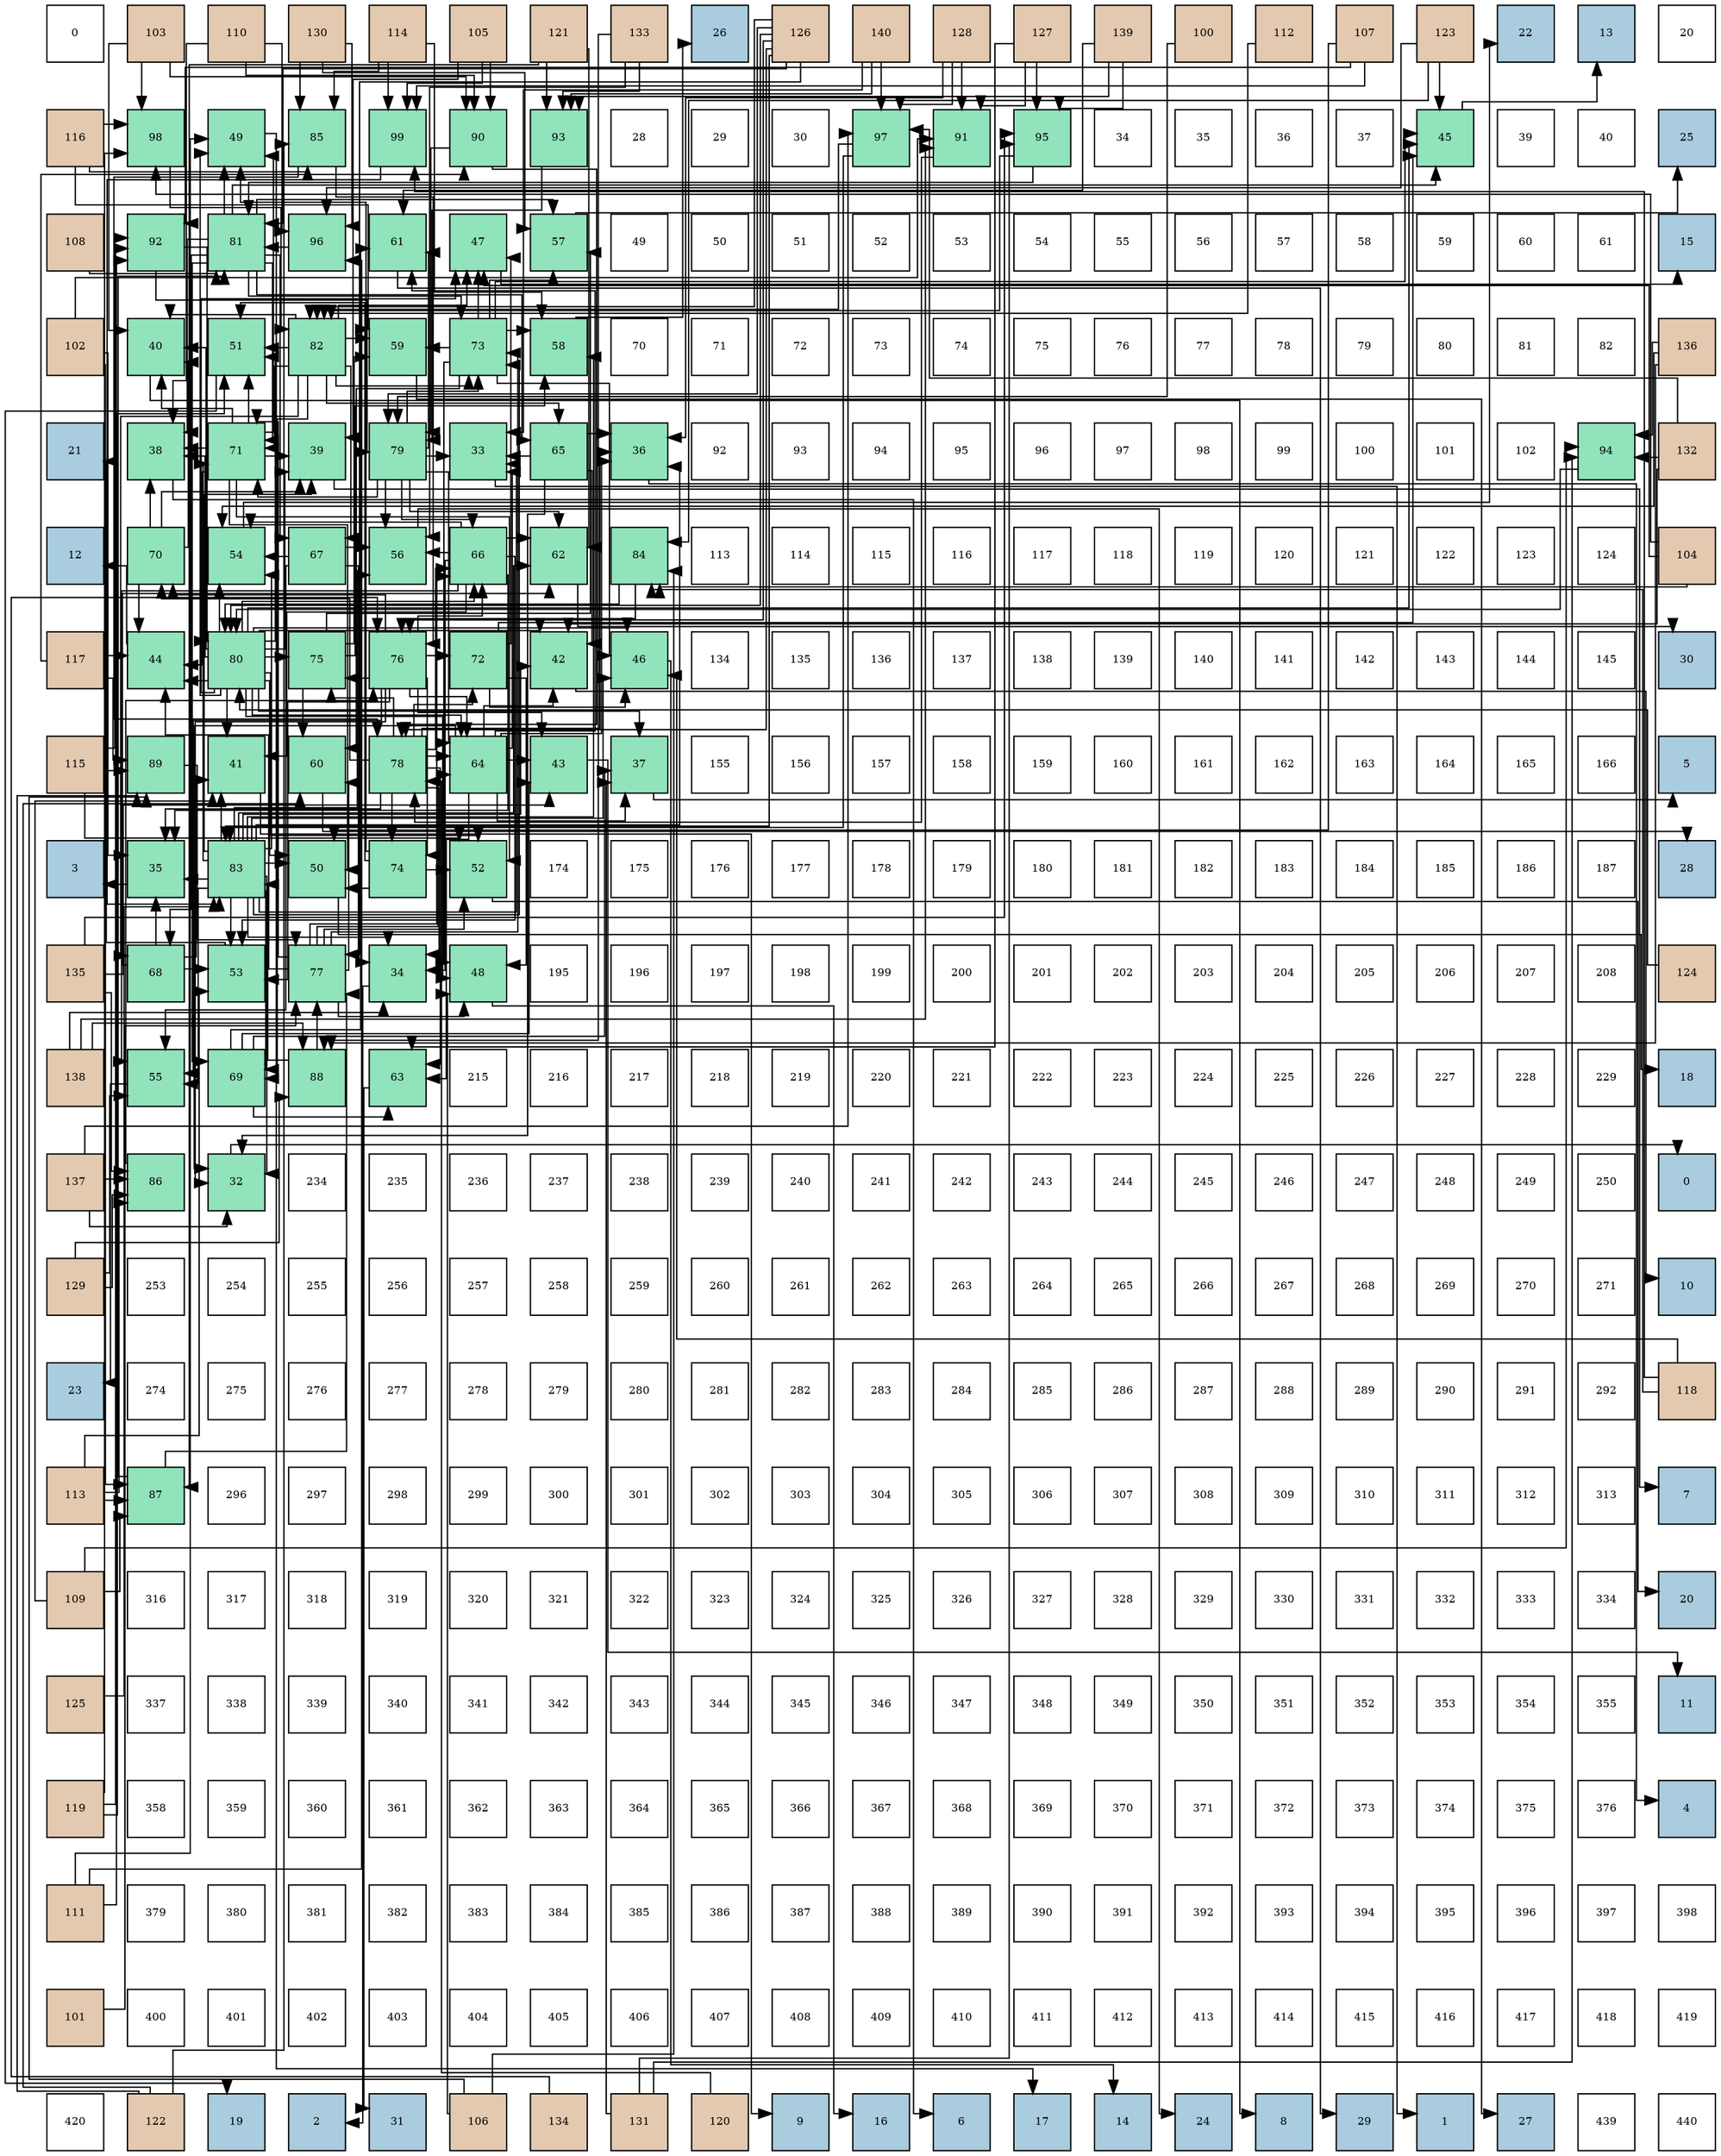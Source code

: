 digraph layout{
 rankdir=TB;
 splines=ortho;
 node [style=filled shape=square fixedsize=true width=0.6];
0[label="0", fontsize=8, fillcolor="#ffffff"];
1[label="103", fontsize=8, fillcolor="#e3c9af"];
2[label="110", fontsize=8, fillcolor="#e3c9af"];
3[label="130", fontsize=8, fillcolor="#e3c9af"];
4[label="114", fontsize=8, fillcolor="#e3c9af"];
5[label="105", fontsize=8, fillcolor="#e3c9af"];
6[label="121", fontsize=8, fillcolor="#e3c9af"];
7[label="133", fontsize=8, fillcolor="#e3c9af"];
8[label="26", fontsize=8, fillcolor="#a9ccde"];
9[label="126", fontsize=8, fillcolor="#e3c9af"];
10[label="140", fontsize=8, fillcolor="#e3c9af"];
11[label="128", fontsize=8, fillcolor="#e3c9af"];
12[label="127", fontsize=8, fillcolor="#e3c9af"];
13[label="139", fontsize=8, fillcolor="#e3c9af"];
14[label="100", fontsize=8, fillcolor="#e3c9af"];
15[label="112", fontsize=8, fillcolor="#e3c9af"];
16[label="107", fontsize=8, fillcolor="#e3c9af"];
17[label="123", fontsize=8, fillcolor="#e3c9af"];
18[label="22", fontsize=8, fillcolor="#a9ccde"];
19[label="13", fontsize=8, fillcolor="#a9ccde"];
20[label="20", fontsize=8, fillcolor="#ffffff"];
21[label="116", fontsize=8, fillcolor="#e3c9af"];
22[label="98", fontsize=8, fillcolor="#91e3bb"];
23[label="49", fontsize=8, fillcolor="#91e3bb"];
24[label="85", fontsize=8, fillcolor="#91e3bb"];
25[label="99", fontsize=8, fillcolor="#91e3bb"];
26[label="90", fontsize=8, fillcolor="#91e3bb"];
27[label="93", fontsize=8, fillcolor="#91e3bb"];
28[label="28", fontsize=8, fillcolor="#ffffff"];
29[label="29", fontsize=8, fillcolor="#ffffff"];
30[label="30", fontsize=8, fillcolor="#ffffff"];
31[label="97", fontsize=8, fillcolor="#91e3bb"];
32[label="91", fontsize=8, fillcolor="#91e3bb"];
33[label="95", fontsize=8, fillcolor="#91e3bb"];
34[label="34", fontsize=8, fillcolor="#ffffff"];
35[label="35", fontsize=8, fillcolor="#ffffff"];
36[label="36", fontsize=8, fillcolor="#ffffff"];
37[label="37", fontsize=8, fillcolor="#ffffff"];
38[label="45", fontsize=8, fillcolor="#91e3bb"];
39[label="39", fontsize=8, fillcolor="#ffffff"];
40[label="40", fontsize=8, fillcolor="#ffffff"];
41[label="25", fontsize=8, fillcolor="#a9ccde"];
42[label="108", fontsize=8, fillcolor="#e3c9af"];
43[label="92", fontsize=8, fillcolor="#91e3bb"];
44[label="81", fontsize=8, fillcolor="#91e3bb"];
45[label="96", fontsize=8, fillcolor="#91e3bb"];
46[label="61", fontsize=8, fillcolor="#91e3bb"];
47[label="47", fontsize=8, fillcolor="#91e3bb"];
48[label="57", fontsize=8, fillcolor="#91e3bb"];
49[label="49", fontsize=8, fillcolor="#ffffff"];
50[label="50", fontsize=8, fillcolor="#ffffff"];
51[label="51", fontsize=8, fillcolor="#ffffff"];
52[label="52", fontsize=8, fillcolor="#ffffff"];
53[label="53", fontsize=8, fillcolor="#ffffff"];
54[label="54", fontsize=8, fillcolor="#ffffff"];
55[label="55", fontsize=8, fillcolor="#ffffff"];
56[label="56", fontsize=8, fillcolor="#ffffff"];
57[label="57", fontsize=8, fillcolor="#ffffff"];
58[label="58", fontsize=8, fillcolor="#ffffff"];
59[label="59", fontsize=8, fillcolor="#ffffff"];
60[label="60", fontsize=8, fillcolor="#ffffff"];
61[label="61", fontsize=8, fillcolor="#ffffff"];
62[label="15", fontsize=8, fillcolor="#a9ccde"];
63[label="102", fontsize=8, fillcolor="#e3c9af"];
64[label="40", fontsize=8, fillcolor="#91e3bb"];
65[label="51", fontsize=8, fillcolor="#91e3bb"];
66[label="82", fontsize=8, fillcolor="#91e3bb"];
67[label="59", fontsize=8, fillcolor="#91e3bb"];
68[label="73", fontsize=8, fillcolor="#91e3bb"];
69[label="58", fontsize=8, fillcolor="#91e3bb"];
70[label="70", fontsize=8, fillcolor="#ffffff"];
71[label="71", fontsize=8, fillcolor="#ffffff"];
72[label="72", fontsize=8, fillcolor="#ffffff"];
73[label="73", fontsize=8, fillcolor="#ffffff"];
74[label="74", fontsize=8, fillcolor="#ffffff"];
75[label="75", fontsize=8, fillcolor="#ffffff"];
76[label="76", fontsize=8, fillcolor="#ffffff"];
77[label="77", fontsize=8, fillcolor="#ffffff"];
78[label="78", fontsize=8, fillcolor="#ffffff"];
79[label="79", fontsize=8, fillcolor="#ffffff"];
80[label="80", fontsize=8, fillcolor="#ffffff"];
81[label="81", fontsize=8, fillcolor="#ffffff"];
82[label="82", fontsize=8, fillcolor="#ffffff"];
83[label="136", fontsize=8, fillcolor="#e3c9af"];
84[label="21", fontsize=8, fillcolor="#a9ccde"];
85[label="38", fontsize=8, fillcolor="#91e3bb"];
86[label="71", fontsize=8, fillcolor="#91e3bb"];
87[label="39", fontsize=8, fillcolor="#91e3bb"];
88[label="79", fontsize=8, fillcolor="#91e3bb"];
89[label="33", fontsize=8, fillcolor="#91e3bb"];
90[label="65", fontsize=8, fillcolor="#91e3bb"];
91[label="36", fontsize=8, fillcolor="#91e3bb"];
92[label="92", fontsize=8, fillcolor="#ffffff"];
93[label="93", fontsize=8, fillcolor="#ffffff"];
94[label="94", fontsize=8, fillcolor="#ffffff"];
95[label="95", fontsize=8, fillcolor="#ffffff"];
96[label="96", fontsize=8, fillcolor="#ffffff"];
97[label="97", fontsize=8, fillcolor="#ffffff"];
98[label="98", fontsize=8, fillcolor="#ffffff"];
99[label="99", fontsize=8, fillcolor="#ffffff"];
100[label="100", fontsize=8, fillcolor="#ffffff"];
101[label="101", fontsize=8, fillcolor="#ffffff"];
102[label="102", fontsize=8, fillcolor="#ffffff"];
103[label="94", fontsize=8, fillcolor="#91e3bb"];
104[label="132", fontsize=8, fillcolor="#e3c9af"];
105[label="12", fontsize=8, fillcolor="#a9ccde"];
106[label="70", fontsize=8, fillcolor="#91e3bb"];
107[label="54", fontsize=8, fillcolor="#91e3bb"];
108[label="67", fontsize=8, fillcolor="#91e3bb"];
109[label="56", fontsize=8, fillcolor="#91e3bb"];
110[label="66", fontsize=8, fillcolor="#91e3bb"];
111[label="62", fontsize=8, fillcolor="#91e3bb"];
112[label="84", fontsize=8, fillcolor="#91e3bb"];
113[label="113", fontsize=8, fillcolor="#ffffff"];
114[label="114", fontsize=8, fillcolor="#ffffff"];
115[label="115", fontsize=8, fillcolor="#ffffff"];
116[label="116", fontsize=8, fillcolor="#ffffff"];
117[label="117", fontsize=8, fillcolor="#ffffff"];
118[label="118", fontsize=8, fillcolor="#ffffff"];
119[label="119", fontsize=8, fillcolor="#ffffff"];
120[label="120", fontsize=8, fillcolor="#ffffff"];
121[label="121", fontsize=8, fillcolor="#ffffff"];
122[label="122", fontsize=8, fillcolor="#ffffff"];
123[label="123", fontsize=8, fillcolor="#ffffff"];
124[label="124", fontsize=8, fillcolor="#ffffff"];
125[label="104", fontsize=8, fillcolor="#e3c9af"];
126[label="117", fontsize=8, fillcolor="#e3c9af"];
127[label="44", fontsize=8, fillcolor="#91e3bb"];
128[label="80", fontsize=8, fillcolor="#91e3bb"];
129[label="75", fontsize=8, fillcolor="#91e3bb"];
130[label="76", fontsize=8, fillcolor="#91e3bb"];
131[label="72", fontsize=8, fillcolor="#91e3bb"];
132[label="42", fontsize=8, fillcolor="#91e3bb"];
133[label="46", fontsize=8, fillcolor="#91e3bb"];
134[label="134", fontsize=8, fillcolor="#ffffff"];
135[label="135", fontsize=8, fillcolor="#ffffff"];
136[label="136", fontsize=8, fillcolor="#ffffff"];
137[label="137", fontsize=8, fillcolor="#ffffff"];
138[label="138", fontsize=8, fillcolor="#ffffff"];
139[label="139", fontsize=8, fillcolor="#ffffff"];
140[label="140", fontsize=8, fillcolor="#ffffff"];
141[label="141", fontsize=8, fillcolor="#ffffff"];
142[label="142", fontsize=8, fillcolor="#ffffff"];
143[label="143", fontsize=8, fillcolor="#ffffff"];
144[label="144", fontsize=8, fillcolor="#ffffff"];
145[label="145", fontsize=8, fillcolor="#ffffff"];
146[label="30", fontsize=8, fillcolor="#a9ccde"];
147[label="115", fontsize=8, fillcolor="#e3c9af"];
148[label="89", fontsize=8, fillcolor="#91e3bb"];
149[label="41", fontsize=8, fillcolor="#91e3bb"];
150[label="60", fontsize=8, fillcolor="#91e3bb"];
151[label="78", fontsize=8, fillcolor="#91e3bb"];
152[label="64", fontsize=8, fillcolor="#91e3bb"];
153[label="43", fontsize=8, fillcolor="#91e3bb"];
154[label="37", fontsize=8, fillcolor="#91e3bb"];
155[label="155", fontsize=8, fillcolor="#ffffff"];
156[label="156", fontsize=8, fillcolor="#ffffff"];
157[label="157", fontsize=8, fillcolor="#ffffff"];
158[label="158", fontsize=8, fillcolor="#ffffff"];
159[label="159", fontsize=8, fillcolor="#ffffff"];
160[label="160", fontsize=8, fillcolor="#ffffff"];
161[label="161", fontsize=8, fillcolor="#ffffff"];
162[label="162", fontsize=8, fillcolor="#ffffff"];
163[label="163", fontsize=8, fillcolor="#ffffff"];
164[label="164", fontsize=8, fillcolor="#ffffff"];
165[label="165", fontsize=8, fillcolor="#ffffff"];
166[label="166", fontsize=8, fillcolor="#ffffff"];
167[label="5", fontsize=8, fillcolor="#a9ccde"];
168[label="3", fontsize=8, fillcolor="#a9ccde"];
169[label="35", fontsize=8, fillcolor="#91e3bb"];
170[label="83", fontsize=8, fillcolor="#91e3bb"];
171[label="50", fontsize=8, fillcolor="#91e3bb"];
172[label="74", fontsize=8, fillcolor="#91e3bb"];
173[label="52", fontsize=8, fillcolor="#91e3bb"];
174[label="174", fontsize=8, fillcolor="#ffffff"];
175[label="175", fontsize=8, fillcolor="#ffffff"];
176[label="176", fontsize=8, fillcolor="#ffffff"];
177[label="177", fontsize=8, fillcolor="#ffffff"];
178[label="178", fontsize=8, fillcolor="#ffffff"];
179[label="179", fontsize=8, fillcolor="#ffffff"];
180[label="180", fontsize=8, fillcolor="#ffffff"];
181[label="181", fontsize=8, fillcolor="#ffffff"];
182[label="182", fontsize=8, fillcolor="#ffffff"];
183[label="183", fontsize=8, fillcolor="#ffffff"];
184[label="184", fontsize=8, fillcolor="#ffffff"];
185[label="185", fontsize=8, fillcolor="#ffffff"];
186[label="186", fontsize=8, fillcolor="#ffffff"];
187[label="187", fontsize=8, fillcolor="#ffffff"];
188[label="28", fontsize=8, fillcolor="#a9ccde"];
189[label="135", fontsize=8, fillcolor="#e3c9af"];
190[label="68", fontsize=8, fillcolor="#91e3bb"];
191[label="53", fontsize=8, fillcolor="#91e3bb"];
192[label="77", fontsize=8, fillcolor="#91e3bb"];
193[label="34", fontsize=8, fillcolor="#91e3bb"];
194[label="48", fontsize=8, fillcolor="#91e3bb"];
195[label="195", fontsize=8, fillcolor="#ffffff"];
196[label="196", fontsize=8, fillcolor="#ffffff"];
197[label="197", fontsize=8, fillcolor="#ffffff"];
198[label="198", fontsize=8, fillcolor="#ffffff"];
199[label="199", fontsize=8, fillcolor="#ffffff"];
200[label="200", fontsize=8, fillcolor="#ffffff"];
201[label="201", fontsize=8, fillcolor="#ffffff"];
202[label="202", fontsize=8, fillcolor="#ffffff"];
203[label="203", fontsize=8, fillcolor="#ffffff"];
204[label="204", fontsize=8, fillcolor="#ffffff"];
205[label="205", fontsize=8, fillcolor="#ffffff"];
206[label="206", fontsize=8, fillcolor="#ffffff"];
207[label="207", fontsize=8, fillcolor="#ffffff"];
208[label="208", fontsize=8, fillcolor="#ffffff"];
209[label="124", fontsize=8, fillcolor="#e3c9af"];
210[label="138", fontsize=8, fillcolor="#e3c9af"];
211[label="55", fontsize=8, fillcolor="#91e3bb"];
212[label="69", fontsize=8, fillcolor="#91e3bb"];
213[label="88", fontsize=8, fillcolor="#91e3bb"];
214[label="63", fontsize=8, fillcolor="#91e3bb"];
215[label="215", fontsize=8, fillcolor="#ffffff"];
216[label="216", fontsize=8, fillcolor="#ffffff"];
217[label="217", fontsize=8, fillcolor="#ffffff"];
218[label="218", fontsize=8, fillcolor="#ffffff"];
219[label="219", fontsize=8, fillcolor="#ffffff"];
220[label="220", fontsize=8, fillcolor="#ffffff"];
221[label="221", fontsize=8, fillcolor="#ffffff"];
222[label="222", fontsize=8, fillcolor="#ffffff"];
223[label="223", fontsize=8, fillcolor="#ffffff"];
224[label="224", fontsize=8, fillcolor="#ffffff"];
225[label="225", fontsize=8, fillcolor="#ffffff"];
226[label="226", fontsize=8, fillcolor="#ffffff"];
227[label="227", fontsize=8, fillcolor="#ffffff"];
228[label="228", fontsize=8, fillcolor="#ffffff"];
229[label="229", fontsize=8, fillcolor="#ffffff"];
230[label="18", fontsize=8, fillcolor="#a9ccde"];
231[label="137", fontsize=8, fillcolor="#e3c9af"];
232[label="86", fontsize=8, fillcolor="#91e3bb"];
233[label="32", fontsize=8, fillcolor="#91e3bb"];
234[label="234", fontsize=8, fillcolor="#ffffff"];
235[label="235", fontsize=8, fillcolor="#ffffff"];
236[label="236", fontsize=8, fillcolor="#ffffff"];
237[label="237", fontsize=8, fillcolor="#ffffff"];
238[label="238", fontsize=8, fillcolor="#ffffff"];
239[label="239", fontsize=8, fillcolor="#ffffff"];
240[label="240", fontsize=8, fillcolor="#ffffff"];
241[label="241", fontsize=8, fillcolor="#ffffff"];
242[label="242", fontsize=8, fillcolor="#ffffff"];
243[label="243", fontsize=8, fillcolor="#ffffff"];
244[label="244", fontsize=8, fillcolor="#ffffff"];
245[label="245", fontsize=8, fillcolor="#ffffff"];
246[label="246", fontsize=8, fillcolor="#ffffff"];
247[label="247", fontsize=8, fillcolor="#ffffff"];
248[label="248", fontsize=8, fillcolor="#ffffff"];
249[label="249", fontsize=8, fillcolor="#ffffff"];
250[label="250", fontsize=8, fillcolor="#ffffff"];
251[label="0", fontsize=8, fillcolor="#a9ccde"];
252[label="129", fontsize=8, fillcolor="#e3c9af"];
253[label="253", fontsize=8, fillcolor="#ffffff"];
254[label="254", fontsize=8, fillcolor="#ffffff"];
255[label="255", fontsize=8, fillcolor="#ffffff"];
256[label="256", fontsize=8, fillcolor="#ffffff"];
257[label="257", fontsize=8, fillcolor="#ffffff"];
258[label="258", fontsize=8, fillcolor="#ffffff"];
259[label="259", fontsize=8, fillcolor="#ffffff"];
260[label="260", fontsize=8, fillcolor="#ffffff"];
261[label="261", fontsize=8, fillcolor="#ffffff"];
262[label="262", fontsize=8, fillcolor="#ffffff"];
263[label="263", fontsize=8, fillcolor="#ffffff"];
264[label="264", fontsize=8, fillcolor="#ffffff"];
265[label="265", fontsize=8, fillcolor="#ffffff"];
266[label="266", fontsize=8, fillcolor="#ffffff"];
267[label="267", fontsize=8, fillcolor="#ffffff"];
268[label="268", fontsize=8, fillcolor="#ffffff"];
269[label="269", fontsize=8, fillcolor="#ffffff"];
270[label="270", fontsize=8, fillcolor="#ffffff"];
271[label="271", fontsize=8, fillcolor="#ffffff"];
272[label="10", fontsize=8, fillcolor="#a9ccde"];
273[label="23", fontsize=8, fillcolor="#a9ccde"];
274[label="274", fontsize=8, fillcolor="#ffffff"];
275[label="275", fontsize=8, fillcolor="#ffffff"];
276[label="276", fontsize=8, fillcolor="#ffffff"];
277[label="277", fontsize=8, fillcolor="#ffffff"];
278[label="278", fontsize=8, fillcolor="#ffffff"];
279[label="279", fontsize=8, fillcolor="#ffffff"];
280[label="280", fontsize=8, fillcolor="#ffffff"];
281[label="281", fontsize=8, fillcolor="#ffffff"];
282[label="282", fontsize=8, fillcolor="#ffffff"];
283[label="283", fontsize=8, fillcolor="#ffffff"];
284[label="284", fontsize=8, fillcolor="#ffffff"];
285[label="285", fontsize=8, fillcolor="#ffffff"];
286[label="286", fontsize=8, fillcolor="#ffffff"];
287[label="287", fontsize=8, fillcolor="#ffffff"];
288[label="288", fontsize=8, fillcolor="#ffffff"];
289[label="289", fontsize=8, fillcolor="#ffffff"];
290[label="290", fontsize=8, fillcolor="#ffffff"];
291[label="291", fontsize=8, fillcolor="#ffffff"];
292[label="292", fontsize=8, fillcolor="#ffffff"];
293[label="118", fontsize=8, fillcolor="#e3c9af"];
294[label="113", fontsize=8, fillcolor="#e3c9af"];
295[label="87", fontsize=8, fillcolor="#91e3bb"];
296[label="296", fontsize=8, fillcolor="#ffffff"];
297[label="297", fontsize=8, fillcolor="#ffffff"];
298[label="298", fontsize=8, fillcolor="#ffffff"];
299[label="299", fontsize=8, fillcolor="#ffffff"];
300[label="300", fontsize=8, fillcolor="#ffffff"];
301[label="301", fontsize=8, fillcolor="#ffffff"];
302[label="302", fontsize=8, fillcolor="#ffffff"];
303[label="303", fontsize=8, fillcolor="#ffffff"];
304[label="304", fontsize=8, fillcolor="#ffffff"];
305[label="305", fontsize=8, fillcolor="#ffffff"];
306[label="306", fontsize=8, fillcolor="#ffffff"];
307[label="307", fontsize=8, fillcolor="#ffffff"];
308[label="308", fontsize=8, fillcolor="#ffffff"];
309[label="309", fontsize=8, fillcolor="#ffffff"];
310[label="310", fontsize=8, fillcolor="#ffffff"];
311[label="311", fontsize=8, fillcolor="#ffffff"];
312[label="312", fontsize=8, fillcolor="#ffffff"];
313[label="313", fontsize=8, fillcolor="#ffffff"];
314[label="7", fontsize=8, fillcolor="#a9ccde"];
315[label="109", fontsize=8, fillcolor="#e3c9af"];
316[label="316", fontsize=8, fillcolor="#ffffff"];
317[label="317", fontsize=8, fillcolor="#ffffff"];
318[label="318", fontsize=8, fillcolor="#ffffff"];
319[label="319", fontsize=8, fillcolor="#ffffff"];
320[label="320", fontsize=8, fillcolor="#ffffff"];
321[label="321", fontsize=8, fillcolor="#ffffff"];
322[label="322", fontsize=8, fillcolor="#ffffff"];
323[label="323", fontsize=8, fillcolor="#ffffff"];
324[label="324", fontsize=8, fillcolor="#ffffff"];
325[label="325", fontsize=8, fillcolor="#ffffff"];
326[label="326", fontsize=8, fillcolor="#ffffff"];
327[label="327", fontsize=8, fillcolor="#ffffff"];
328[label="328", fontsize=8, fillcolor="#ffffff"];
329[label="329", fontsize=8, fillcolor="#ffffff"];
330[label="330", fontsize=8, fillcolor="#ffffff"];
331[label="331", fontsize=8, fillcolor="#ffffff"];
332[label="332", fontsize=8, fillcolor="#ffffff"];
333[label="333", fontsize=8, fillcolor="#ffffff"];
334[label="334", fontsize=8, fillcolor="#ffffff"];
335[label="20", fontsize=8, fillcolor="#a9ccde"];
336[label="125", fontsize=8, fillcolor="#e3c9af"];
337[label="337", fontsize=8, fillcolor="#ffffff"];
338[label="338", fontsize=8, fillcolor="#ffffff"];
339[label="339", fontsize=8, fillcolor="#ffffff"];
340[label="340", fontsize=8, fillcolor="#ffffff"];
341[label="341", fontsize=8, fillcolor="#ffffff"];
342[label="342", fontsize=8, fillcolor="#ffffff"];
343[label="343", fontsize=8, fillcolor="#ffffff"];
344[label="344", fontsize=8, fillcolor="#ffffff"];
345[label="345", fontsize=8, fillcolor="#ffffff"];
346[label="346", fontsize=8, fillcolor="#ffffff"];
347[label="347", fontsize=8, fillcolor="#ffffff"];
348[label="348", fontsize=8, fillcolor="#ffffff"];
349[label="349", fontsize=8, fillcolor="#ffffff"];
350[label="350", fontsize=8, fillcolor="#ffffff"];
351[label="351", fontsize=8, fillcolor="#ffffff"];
352[label="352", fontsize=8, fillcolor="#ffffff"];
353[label="353", fontsize=8, fillcolor="#ffffff"];
354[label="354", fontsize=8, fillcolor="#ffffff"];
355[label="355", fontsize=8, fillcolor="#ffffff"];
356[label="11", fontsize=8, fillcolor="#a9ccde"];
357[label="119", fontsize=8, fillcolor="#e3c9af"];
358[label="358", fontsize=8, fillcolor="#ffffff"];
359[label="359", fontsize=8, fillcolor="#ffffff"];
360[label="360", fontsize=8, fillcolor="#ffffff"];
361[label="361", fontsize=8, fillcolor="#ffffff"];
362[label="362", fontsize=8, fillcolor="#ffffff"];
363[label="363", fontsize=8, fillcolor="#ffffff"];
364[label="364", fontsize=8, fillcolor="#ffffff"];
365[label="365", fontsize=8, fillcolor="#ffffff"];
366[label="366", fontsize=8, fillcolor="#ffffff"];
367[label="367", fontsize=8, fillcolor="#ffffff"];
368[label="368", fontsize=8, fillcolor="#ffffff"];
369[label="369", fontsize=8, fillcolor="#ffffff"];
370[label="370", fontsize=8, fillcolor="#ffffff"];
371[label="371", fontsize=8, fillcolor="#ffffff"];
372[label="372", fontsize=8, fillcolor="#ffffff"];
373[label="373", fontsize=8, fillcolor="#ffffff"];
374[label="374", fontsize=8, fillcolor="#ffffff"];
375[label="375", fontsize=8, fillcolor="#ffffff"];
376[label="376", fontsize=8, fillcolor="#ffffff"];
377[label="4", fontsize=8, fillcolor="#a9ccde"];
378[label="111", fontsize=8, fillcolor="#e3c9af"];
379[label="379", fontsize=8, fillcolor="#ffffff"];
380[label="380", fontsize=8, fillcolor="#ffffff"];
381[label="381", fontsize=8, fillcolor="#ffffff"];
382[label="382", fontsize=8, fillcolor="#ffffff"];
383[label="383", fontsize=8, fillcolor="#ffffff"];
384[label="384", fontsize=8, fillcolor="#ffffff"];
385[label="385", fontsize=8, fillcolor="#ffffff"];
386[label="386", fontsize=8, fillcolor="#ffffff"];
387[label="387", fontsize=8, fillcolor="#ffffff"];
388[label="388", fontsize=8, fillcolor="#ffffff"];
389[label="389", fontsize=8, fillcolor="#ffffff"];
390[label="390", fontsize=8, fillcolor="#ffffff"];
391[label="391", fontsize=8, fillcolor="#ffffff"];
392[label="392", fontsize=8, fillcolor="#ffffff"];
393[label="393", fontsize=8, fillcolor="#ffffff"];
394[label="394", fontsize=8, fillcolor="#ffffff"];
395[label="395", fontsize=8, fillcolor="#ffffff"];
396[label="396", fontsize=8, fillcolor="#ffffff"];
397[label="397", fontsize=8, fillcolor="#ffffff"];
398[label="398", fontsize=8, fillcolor="#ffffff"];
399[label="101", fontsize=8, fillcolor="#e3c9af"];
400[label="400", fontsize=8, fillcolor="#ffffff"];
401[label="401", fontsize=8, fillcolor="#ffffff"];
402[label="402", fontsize=8, fillcolor="#ffffff"];
403[label="403", fontsize=8, fillcolor="#ffffff"];
404[label="404", fontsize=8, fillcolor="#ffffff"];
405[label="405", fontsize=8, fillcolor="#ffffff"];
406[label="406", fontsize=8, fillcolor="#ffffff"];
407[label="407", fontsize=8, fillcolor="#ffffff"];
408[label="408", fontsize=8, fillcolor="#ffffff"];
409[label="409", fontsize=8, fillcolor="#ffffff"];
410[label="410", fontsize=8, fillcolor="#ffffff"];
411[label="411", fontsize=8, fillcolor="#ffffff"];
412[label="412", fontsize=8, fillcolor="#ffffff"];
413[label="413", fontsize=8, fillcolor="#ffffff"];
414[label="414", fontsize=8, fillcolor="#ffffff"];
415[label="415", fontsize=8, fillcolor="#ffffff"];
416[label="416", fontsize=8, fillcolor="#ffffff"];
417[label="417", fontsize=8, fillcolor="#ffffff"];
418[label="418", fontsize=8, fillcolor="#ffffff"];
419[label="419", fontsize=8, fillcolor="#ffffff"];
420[label="420", fontsize=8, fillcolor="#ffffff"];
421[label="122", fontsize=8, fillcolor="#e3c9af"];
422[label="19", fontsize=8, fillcolor="#a9ccde"];
423[label="2", fontsize=8, fillcolor="#a9ccde"];
424[label="31", fontsize=8, fillcolor="#a9ccde"];
425[label="106", fontsize=8, fillcolor="#e3c9af"];
426[label="134", fontsize=8, fillcolor="#e3c9af"];
427[label="131", fontsize=8, fillcolor="#e3c9af"];
428[label="120", fontsize=8, fillcolor="#e3c9af"];
429[label="9", fontsize=8, fillcolor="#a9ccde"];
430[label="16", fontsize=8, fillcolor="#a9ccde"];
431[label="6", fontsize=8, fillcolor="#a9ccde"];
432[label="17", fontsize=8, fillcolor="#a9ccde"];
433[label="14", fontsize=8, fillcolor="#a9ccde"];
434[label="24", fontsize=8, fillcolor="#a9ccde"];
435[label="8", fontsize=8, fillcolor="#a9ccde"];
436[label="29", fontsize=8, fillcolor="#a9ccde"];
437[label="1", fontsize=8, fillcolor="#a9ccde"];
438[label="27", fontsize=8, fillcolor="#a9ccde"];
439[label="439", fontsize=8, fillcolor="#ffffff"];
440[label="440", fontsize=8, fillcolor="#ffffff"];
edge [constraint=false, style=vis];233 -> 251;
89 -> 437;
193 -> 423;
169 -> 168;
91 -> 377;
154 -> 167;
85 -> 431;
87 -> 314;
64 -> 435;
149 -> 429;
132 -> 272;
153 -> 356;
127 -> 105;
38 -> 19;
133 -> 433;
47 -> 62;
194 -> 430;
23 -> 432;
171 -> 230;
65 -> 422;
173 -> 335;
191 -> 84;
107 -> 18;
211 -> 273;
109 -> 434;
48 -> 41;
69 -> 8;
67 -> 438;
150 -> 188;
46 -> 436;
111 -> 146;
214 -> 424;
152 -> 233;
152 -> 89;
152 -> 91;
152 -> 154;
152 -> 132;
152 -> 153;
152 -> 46;
152 -> 214;
90 -> 233;
90 -> 89;
90 -> 91;
90 -> 132;
110 -> 193;
110 -> 169;
110 -> 149;
110 -> 191;
110 -> 107;
110 -> 211;
110 -> 109;
110 -> 111;
108 -> 193;
108 -> 107;
108 -> 211;
108 -> 109;
190 -> 169;
190 -> 149;
190 -> 191;
190 -> 111;
212 -> 154;
212 -> 153;
212 -> 46;
212 -> 214;
106 -> 85;
106 -> 87;
106 -> 64;
106 -> 127;
86 -> 85;
86 -> 87;
86 -> 64;
86 -> 127;
86 -> 23;
86 -> 171;
86 -> 65;
86 -> 173;
131 -> 38;
131 -> 133;
131 -> 47;
131 -> 194;
68 -> 38;
68 -> 133;
68 -> 47;
68 -> 194;
68 -> 48;
68 -> 69;
68 -> 67;
68 -> 150;
172 -> 23;
172 -> 171;
172 -> 65;
172 -> 173;
129 -> 48;
129 -> 69;
129 -> 67;
129 -> 150;
130 -> 233;
130 -> 153;
130 -> 191;
130 -> 211;
130 -> 152;
130 -> 110;
130 -> 106;
130 -> 131;
130 -> 172;
130 -> 129;
192 -> 127;
192 -> 194;
192 -> 173;
192 -> 150;
192 -> 152;
192 -> 110;
192 -> 86;
192 -> 68;
151 -> 193;
151 -> 169;
151 -> 91;
151 -> 214;
151 -> 152;
151 -> 110;
151 -> 106;
151 -> 131;
151 -> 172;
151 -> 129;
88 -> 89;
88 -> 109;
88 -> 46;
88 -> 111;
88 -> 152;
88 -> 110;
88 -> 86;
88 -> 68;
128 -> 154;
128 -> 85;
128 -> 87;
128 -> 64;
128 -> 149;
128 -> 132;
128 -> 127;
128 -> 38;
128 -> 133;
128 -> 47;
128 -> 194;
128 -> 23;
128 -> 171;
128 -> 65;
128 -> 173;
128 -> 107;
128 -> 152;
128 -> 110;
128 -> 129;
44 -> 85;
44 -> 38;
44 -> 23;
44 -> 48;
44 -> 90;
44 -> 108;
44 -> 190;
44 -> 212;
44 -> 86;
44 -> 68;
66 -> 64;
66 -> 47;
66 -> 65;
66 -> 67;
66 -> 90;
66 -> 108;
66 -> 190;
66 -> 212;
66 -> 86;
66 -> 68;
170 -> 233;
170 -> 89;
170 -> 193;
170 -> 169;
170 -> 91;
170 -> 87;
170 -> 149;
170 -> 132;
170 -> 133;
170 -> 171;
170 -> 191;
170 -> 107;
170 -> 211;
170 -> 109;
170 -> 69;
170 -> 111;
170 -> 212;
170 -> 86;
170 -> 68;
112 -> 130;
112 -> 128;
24 -> 130;
24 -> 151;
232 -> 130;
295 -> 192;
295 -> 44;
213 -> 192;
213 -> 170;
148 -> 192;
26 -> 151;
26 -> 88;
32 -> 151;
43 -> 88;
43 -> 128;
27 -> 88;
103 -> 128;
33 -> 44;
33 -> 66;
45 -> 44;
31 -> 66;
31 -> 170;
22 -> 66;
25 -> 170;
14 -> 88;
399 -> 192;
63 -> 169;
63 -> 295;
63 -> 32;
1 -> 64;
1 -> 26;
1 -> 22;
125 -> 47;
125 -> 112;
125 -> 22;
5 -> 87;
5 -> 26;
5 -> 25;
425 -> 194;
425 -> 112;
425 -> 148;
16 -> 171;
16 -> 43;
16 -> 25;
42 -> 44;
315 -> 149;
315 -> 295;
315 -> 103;
2 -> 85;
2 -> 26;
2 -> 45;
378 -> 23;
378 -> 43;
378 -> 45;
15 -> 66;
294 -> 191;
294 -> 232;
294 -> 295;
4 -> 69;
4 -> 24;
4 -> 25;
147 -> 173;
147 -> 148;
147 -> 43;
21 -> 67;
21 -> 24;
21 -> 22;
126 -> 127;
126 -> 148;
126 -> 26;
293 -> 133;
293 -> 112;
293 -> 25;
357 -> 65;
357 -> 43;
357 -> 22;
428 -> 151;
6 -> 111;
6 -> 295;
6 -> 27;
421 -> 150;
421 -> 24;
421 -> 148;
17 -> 38;
17 -> 112;
17 -> 45;
209 -> 128;
336 -> 170;
9 -> 130;
9 -> 192;
9 -> 151;
9 -> 88;
9 -> 128;
9 -> 44;
9 -> 66;
9 -> 170;
12 -> 214;
12 -> 32;
12 -> 33;
11 -> 91;
11 -> 32;
11 -> 31;
252 -> 211;
252 -> 232;
252 -> 213;
3 -> 48;
3 -> 24;
3 -> 45;
427 -> 154;
427 -> 103;
427 -> 33;
104 -> 132;
104 -> 103;
104 -> 31;
7 -> 109;
7 -> 213;
7 -> 27;
426 -> 130;
189 -> 153;
189 -> 232;
189 -> 33;
83 -> 107;
83 -> 213;
83 -> 103;
231 -> 233;
231 -> 232;
231 -> 31;
210 -> 193;
210 -> 213;
210 -> 32;
13 -> 46;
13 -> 27;
13 -> 33;
10 -> 89;
10 -> 27;
10 -> 31;
edge [constraint=true, style=invis];
0 -> 21 -> 42 -> 63 -> 84 -> 105 -> 126 -> 147 -> 168 -> 189 -> 210 -> 231 -> 252 -> 273 -> 294 -> 315 -> 336 -> 357 -> 378 -> 399 -> 420;
1 -> 22 -> 43 -> 64 -> 85 -> 106 -> 127 -> 148 -> 169 -> 190 -> 211 -> 232 -> 253 -> 274 -> 295 -> 316 -> 337 -> 358 -> 379 -> 400 -> 421;
2 -> 23 -> 44 -> 65 -> 86 -> 107 -> 128 -> 149 -> 170 -> 191 -> 212 -> 233 -> 254 -> 275 -> 296 -> 317 -> 338 -> 359 -> 380 -> 401 -> 422;
3 -> 24 -> 45 -> 66 -> 87 -> 108 -> 129 -> 150 -> 171 -> 192 -> 213 -> 234 -> 255 -> 276 -> 297 -> 318 -> 339 -> 360 -> 381 -> 402 -> 423;
4 -> 25 -> 46 -> 67 -> 88 -> 109 -> 130 -> 151 -> 172 -> 193 -> 214 -> 235 -> 256 -> 277 -> 298 -> 319 -> 340 -> 361 -> 382 -> 403 -> 424;
5 -> 26 -> 47 -> 68 -> 89 -> 110 -> 131 -> 152 -> 173 -> 194 -> 215 -> 236 -> 257 -> 278 -> 299 -> 320 -> 341 -> 362 -> 383 -> 404 -> 425;
6 -> 27 -> 48 -> 69 -> 90 -> 111 -> 132 -> 153 -> 174 -> 195 -> 216 -> 237 -> 258 -> 279 -> 300 -> 321 -> 342 -> 363 -> 384 -> 405 -> 426;
7 -> 28 -> 49 -> 70 -> 91 -> 112 -> 133 -> 154 -> 175 -> 196 -> 217 -> 238 -> 259 -> 280 -> 301 -> 322 -> 343 -> 364 -> 385 -> 406 -> 427;
8 -> 29 -> 50 -> 71 -> 92 -> 113 -> 134 -> 155 -> 176 -> 197 -> 218 -> 239 -> 260 -> 281 -> 302 -> 323 -> 344 -> 365 -> 386 -> 407 -> 428;
9 -> 30 -> 51 -> 72 -> 93 -> 114 -> 135 -> 156 -> 177 -> 198 -> 219 -> 240 -> 261 -> 282 -> 303 -> 324 -> 345 -> 366 -> 387 -> 408 -> 429;
10 -> 31 -> 52 -> 73 -> 94 -> 115 -> 136 -> 157 -> 178 -> 199 -> 220 -> 241 -> 262 -> 283 -> 304 -> 325 -> 346 -> 367 -> 388 -> 409 -> 430;
11 -> 32 -> 53 -> 74 -> 95 -> 116 -> 137 -> 158 -> 179 -> 200 -> 221 -> 242 -> 263 -> 284 -> 305 -> 326 -> 347 -> 368 -> 389 -> 410 -> 431;
12 -> 33 -> 54 -> 75 -> 96 -> 117 -> 138 -> 159 -> 180 -> 201 -> 222 -> 243 -> 264 -> 285 -> 306 -> 327 -> 348 -> 369 -> 390 -> 411 -> 432;
13 -> 34 -> 55 -> 76 -> 97 -> 118 -> 139 -> 160 -> 181 -> 202 -> 223 -> 244 -> 265 -> 286 -> 307 -> 328 -> 349 -> 370 -> 391 -> 412 -> 433;
14 -> 35 -> 56 -> 77 -> 98 -> 119 -> 140 -> 161 -> 182 -> 203 -> 224 -> 245 -> 266 -> 287 -> 308 -> 329 -> 350 -> 371 -> 392 -> 413 -> 434;
15 -> 36 -> 57 -> 78 -> 99 -> 120 -> 141 -> 162 -> 183 -> 204 -> 225 -> 246 -> 267 -> 288 -> 309 -> 330 -> 351 -> 372 -> 393 -> 414 -> 435;
16 -> 37 -> 58 -> 79 -> 100 -> 121 -> 142 -> 163 -> 184 -> 205 -> 226 -> 247 -> 268 -> 289 -> 310 -> 331 -> 352 -> 373 -> 394 -> 415 -> 436;
17 -> 38 -> 59 -> 80 -> 101 -> 122 -> 143 -> 164 -> 185 -> 206 -> 227 -> 248 -> 269 -> 290 -> 311 -> 332 -> 353 -> 374 -> 395 -> 416 -> 437;
18 -> 39 -> 60 -> 81 -> 102 -> 123 -> 144 -> 165 -> 186 -> 207 -> 228 -> 249 -> 270 -> 291 -> 312 -> 333 -> 354 -> 375 -> 396 -> 417 -> 438;
19 -> 40 -> 61 -> 82 -> 103 -> 124 -> 145 -> 166 -> 187 -> 208 -> 229 -> 250 -> 271 -> 292 -> 313 -> 334 -> 355 -> 376 -> 397 -> 418 -> 439;
20 -> 41 -> 62 -> 83 -> 104 -> 125 -> 146 -> 167 -> 188 -> 209 -> 230 -> 251 -> 272 -> 293 -> 314 -> 335 -> 356 -> 377 -> 398 -> 419 -> 440;
rank = same {0 -> 1 -> 2 -> 3 -> 4 -> 5 -> 6 -> 7 -> 8 -> 9 -> 10 -> 11 -> 12 -> 13 -> 14 -> 15 -> 16 -> 17 -> 18 -> 19 -> 20};
rank = same {21 -> 22 -> 23 -> 24 -> 25 -> 26 -> 27 -> 28 -> 29 -> 30 -> 31 -> 32 -> 33 -> 34 -> 35 -> 36 -> 37 -> 38 -> 39 -> 40 -> 41};
rank = same {42 -> 43 -> 44 -> 45 -> 46 -> 47 -> 48 -> 49 -> 50 -> 51 -> 52 -> 53 -> 54 -> 55 -> 56 -> 57 -> 58 -> 59 -> 60 -> 61 -> 62};
rank = same {63 -> 64 -> 65 -> 66 -> 67 -> 68 -> 69 -> 70 -> 71 -> 72 -> 73 -> 74 -> 75 -> 76 -> 77 -> 78 -> 79 -> 80 -> 81 -> 82 -> 83};
rank = same {84 -> 85 -> 86 -> 87 -> 88 -> 89 -> 90 -> 91 -> 92 -> 93 -> 94 -> 95 -> 96 -> 97 -> 98 -> 99 -> 100 -> 101 -> 102 -> 103 -> 104};
rank = same {105 -> 106 -> 107 -> 108 -> 109 -> 110 -> 111 -> 112 -> 113 -> 114 -> 115 -> 116 -> 117 -> 118 -> 119 -> 120 -> 121 -> 122 -> 123 -> 124 -> 125};
rank = same {126 -> 127 -> 128 -> 129 -> 130 -> 131 -> 132 -> 133 -> 134 -> 135 -> 136 -> 137 -> 138 -> 139 -> 140 -> 141 -> 142 -> 143 -> 144 -> 145 -> 146};
rank = same {147 -> 148 -> 149 -> 150 -> 151 -> 152 -> 153 -> 154 -> 155 -> 156 -> 157 -> 158 -> 159 -> 160 -> 161 -> 162 -> 163 -> 164 -> 165 -> 166 -> 167};
rank = same {168 -> 169 -> 170 -> 171 -> 172 -> 173 -> 174 -> 175 -> 176 -> 177 -> 178 -> 179 -> 180 -> 181 -> 182 -> 183 -> 184 -> 185 -> 186 -> 187 -> 188};
rank = same {189 -> 190 -> 191 -> 192 -> 193 -> 194 -> 195 -> 196 -> 197 -> 198 -> 199 -> 200 -> 201 -> 202 -> 203 -> 204 -> 205 -> 206 -> 207 -> 208 -> 209};
rank = same {210 -> 211 -> 212 -> 213 -> 214 -> 215 -> 216 -> 217 -> 218 -> 219 -> 220 -> 221 -> 222 -> 223 -> 224 -> 225 -> 226 -> 227 -> 228 -> 229 -> 230};
rank = same {231 -> 232 -> 233 -> 234 -> 235 -> 236 -> 237 -> 238 -> 239 -> 240 -> 241 -> 242 -> 243 -> 244 -> 245 -> 246 -> 247 -> 248 -> 249 -> 250 -> 251};
rank = same {252 -> 253 -> 254 -> 255 -> 256 -> 257 -> 258 -> 259 -> 260 -> 261 -> 262 -> 263 -> 264 -> 265 -> 266 -> 267 -> 268 -> 269 -> 270 -> 271 -> 272};
rank = same {273 -> 274 -> 275 -> 276 -> 277 -> 278 -> 279 -> 280 -> 281 -> 282 -> 283 -> 284 -> 285 -> 286 -> 287 -> 288 -> 289 -> 290 -> 291 -> 292 -> 293};
rank = same {294 -> 295 -> 296 -> 297 -> 298 -> 299 -> 300 -> 301 -> 302 -> 303 -> 304 -> 305 -> 306 -> 307 -> 308 -> 309 -> 310 -> 311 -> 312 -> 313 -> 314};
rank = same {315 -> 316 -> 317 -> 318 -> 319 -> 320 -> 321 -> 322 -> 323 -> 324 -> 325 -> 326 -> 327 -> 328 -> 329 -> 330 -> 331 -> 332 -> 333 -> 334 -> 335};
rank = same {336 -> 337 -> 338 -> 339 -> 340 -> 341 -> 342 -> 343 -> 344 -> 345 -> 346 -> 347 -> 348 -> 349 -> 350 -> 351 -> 352 -> 353 -> 354 -> 355 -> 356};
rank = same {357 -> 358 -> 359 -> 360 -> 361 -> 362 -> 363 -> 364 -> 365 -> 366 -> 367 -> 368 -> 369 -> 370 -> 371 -> 372 -> 373 -> 374 -> 375 -> 376 -> 377};
rank = same {378 -> 379 -> 380 -> 381 -> 382 -> 383 -> 384 -> 385 -> 386 -> 387 -> 388 -> 389 -> 390 -> 391 -> 392 -> 393 -> 394 -> 395 -> 396 -> 397 -> 398};
rank = same {399 -> 400 -> 401 -> 402 -> 403 -> 404 -> 405 -> 406 -> 407 -> 408 -> 409 -> 410 -> 411 -> 412 -> 413 -> 414 -> 415 -> 416 -> 417 -> 418 -> 419};
rank = same {420 -> 421 -> 422 -> 423 -> 424 -> 425 -> 426 -> 427 -> 428 -> 429 -> 430 -> 431 -> 432 -> 433 -> 434 -> 435 -> 436 -> 437 -> 438 -> 439 -> 440};
}